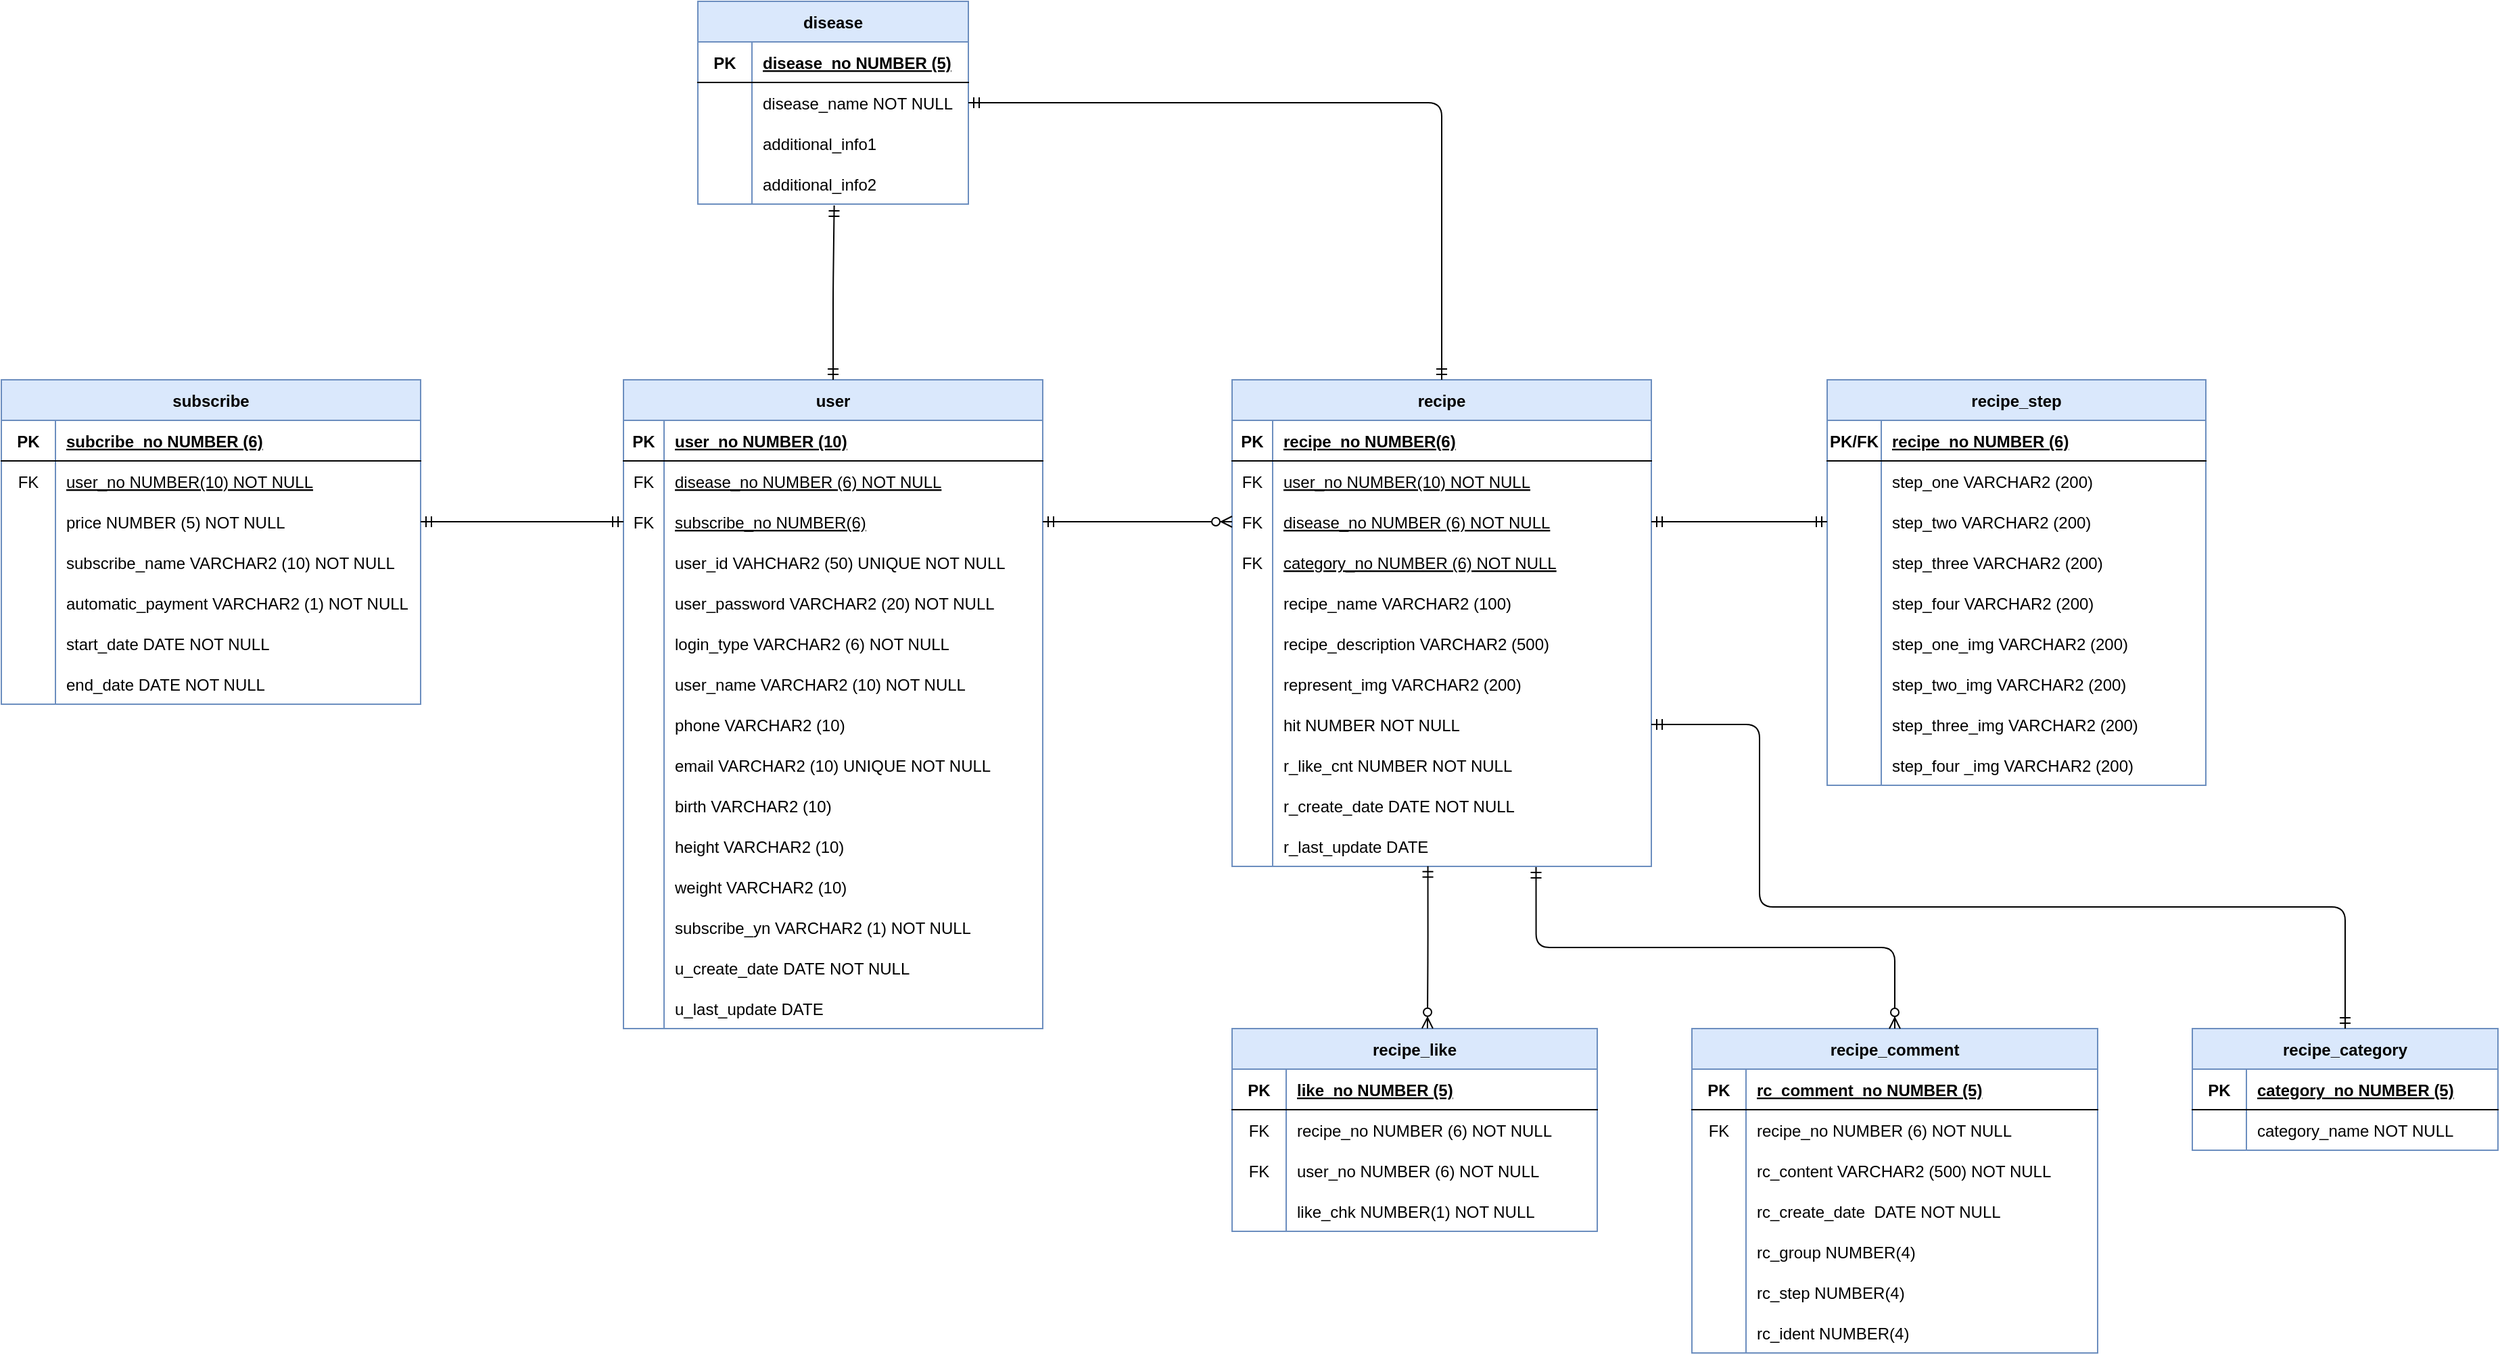 <mxfile version="13.9.9" type="device" pages="2"><diagram id="R2lEEEUBdFMjLlhIrx00" name="Page-1"><mxGraphModel dx="2926" dy="2586" grid="1" gridSize="10" guides="1" tooltips="1" connect="1" arrows="1" fold="1" page="1" pageScale="1" pageWidth="850" pageHeight="1100" math="0" shadow="0" extFonts="Permanent Marker^https://fonts.googleapis.com/css?family=Permanent+Marker"><root><mxCell id="0"/><mxCell id="1" parent="0"/><mxCell id="C-vyLk0tnHw3VtMMgP7b-23" value="user" style="shape=table;startSize=30;container=1;collapsible=1;childLayout=tableLayout;fixedRows=1;rowLines=0;fontStyle=1;align=center;resizeLast=1;fillColor=#dae8fc;strokeColor=#6c8ebf;" parent="1" vertex="1"><mxGeometry x="200" y="10" width="310" height="480" as="geometry"/></mxCell><mxCell id="C-vyLk0tnHw3VtMMgP7b-24" value="" style="shape=partialRectangle;collapsible=0;dropTarget=0;pointerEvents=0;fillColor=none;points=[[0,0.5],[1,0.5]];portConstraint=eastwest;top=0;left=0;right=0;bottom=1;" parent="C-vyLk0tnHw3VtMMgP7b-23" vertex="1"><mxGeometry y="30" width="310" height="30" as="geometry"/></mxCell><mxCell id="C-vyLk0tnHw3VtMMgP7b-25" value="PK" style="shape=partialRectangle;overflow=hidden;connectable=0;fillColor=none;top=0;left=0;bottom=0;right=0;fontStyle=1;" parent="C-vyLk0tnHw3VtMMgP7b-24" vertex="1"><mxGeometry width="30" height="30" as="geometry"/></mxCell><mxCell id="C-vyLk0tnHw3VtMMgP7b-26" value="user_no NUMBER (10)" style="shape=partialRectangle;overflow=hidden;connectable=0;fillColor=none;top=0;left=0;bottom=0;right=0;align=left;spacingLeft=6;fontStyle=5;" parent="C-vyLk0tnHw3VtMMgP7b-24" vertex="1"><mxGeometry x="30" width="280" height="30" as="geometry"/></mxCell><mxCell id="C-vyLk0tnHw3VtMMgP7b-27" value="" style="shape=partialRectangle;collapsible=0;dropTarget=0;pointerEvents=0;fillColor=none;points=[[0,0.5],[1,0.5]];portConstraint=eastwest;top=0;left=0;right=0;bottom=0;" parent="C-vyLk0tnHw3VtMMgP7b-23" vertex="1"><mxGeometry y="60" width="310" height="30" as="geometry"/></mxCell><mxCell id="C-vyLk0tnHw3VtMMgP7b-28" value="FK" style="shape=partialRectangle;overflow=hidden;connectable=0;fillColor=none;top=0;left=0;bottom=0;right=0;" parent="C-vyLk0tnHw3VtMMgP7b-27" vertex="1"><mxGeometry width="30" height="30" as="geometry"/></mxCell><mxCell id="C-vyLk0tnHw3VtMMgP7b-29" value="disease_no NUMBER (6) NOT NULL" style="shape=partialRectangle;overflow=hidden;connectable=0;fillColor=none;top=0;left=0;bottom=0;right=0;align=left;spacingLeft=6;fontStyle=4" parent="C-vyLk0tnHw3VtMMgP7b-27" vertex="1"><mxGeometry x="30" width="280" height="30" as="geometry"/></mxCell><mxCell id="--ZUIcRFxFOE8XeX1KZG-60" value="" style="shape=partialRectangle;collapsible=0;dropTarget=0;pointerEvents=0;fillColor=none;points=[[0,0.5],[1,0.5]];portConstraint=eastwest;top=0;left=0;right=0;bottom=0;" parent="C-vyLk0tnHw3VtMMgP7b-23" vertex="1"><mxGeometry y="90" width="310" height="30" as="geometry"/></mxCell><mxCell id="--ZUIcRFxFOE8XeX1KZG-61" value="FK" style="shape=partialRectangle;overflow=hidden;connectable=0;fillColor=none;top=0;left=0;bottom=0;right=0;" parent="--ZUIcRFxFOE8XeX1KZG-60" vertex="1"><mxGeometry width="30" height="30" as="geometry"/></mxCell><mxCell id="--ZUIcRFxFOE8XeX1KZG-62" value="subscribe_no NUMBER(6)" style="shape=partialRectangle;overflow=hidden;connectable=0;fillColor=none;top=0;left=0;bottom=0;right=0;align=left;spacingLeft=6;fontStyle=4" parent="--ZUIcRFxFOE8XeX1KZG-60" vertex="1"><mxGeometry x="30" width="280" height="30" as="geometry"/></mxCell><mxCell id="gFrtNMdzf9IEJSKKHesd-88" value="" style="shape=partialRectangle;collapsible=0;dropTarget=0;pointerEvents=0;fillColor=none;points=[[0,0.5],[1,0.5]];portConstraint=eastwest;top=0;left=0;right=0;bottom=0;" parent="C-vyLk0tnHw3VtMMgP7b-23" vertex="1"><mxGeometry y="120" width="310" height="30" as="geometry"/></mxCell><mxCell id="gFrtNMdzf9IEJSKKHesd-89" value="" style="shape=partialRectangle;overflow=hidden;connectable=0;fillColor=none;top=0;left=0;bottom=0;right=0;" parent="gFrtNMdzf9IEJSKKHesd-88" vertex="1"><mxGeometry width="30" height="30" as="geometry"/></mxCell><mxCell id="gFrtNMdzf9IEJSKKHesd-90" value="user_id VAHCHAR2 (50) UNIQUE NOT NULL" style="shape=partialRectangle;overflow=hidden;connectable=0;fillColor=none;top=0;left=0;bottom=0;right=0;align=left;spacingLeft=6;" parent="gFrtNMdzf9IEJSKKHesd-88" vertex="1"><mxGeometry x="30" width="280" height="30" as="geometry"/></mxCell><mxCell id="gFrtNMdzf9IEJSKKHesd-81" value="" style="shape=partialRectangle;collapsible=0;dropTarget=0;pointerEvents=0;fillColor=none;points=[[0,0.5],[1,0.5]];portConstraint=eastwest;top=0;left=0;right=0;bottom=0;" parent="C-vyLk0tnHw3VtMMgP7b-23" vertex="1"><mxGeometry y="150" width="310" height="30" as="geometry"/></mxCell><mxCell id="gFrtNMdzf9IEJSKKHesd-82" value="" style="shape=partialRectangle;overflow=hidden;connectable=0;fillColor=none;top=0;left=0;bottom=0;right=0;" parent="gFrtNMdzf9IEJSKKHesd-81" vertex="1"><mxGeometry width="30" height="30" as="geometry"/></mxCell><mxCell id="gFrtNMdzf9IEJSKKHesd-83" value="user_password VARCHAR2 (20) NOT NULL" style="shape=partialRectangle;overflow=hidden;connectable=0;fillColor=none;top=0;left=0;bottom=0;right=0;align=left;spacingLeft=6;" parent="gFrtNMdzf9IEJSKKHesd-81" vertex="1"><mxGeometry x="30" width="280" height="30" as="geometry"/></mxCell><mxCell id="gFrtNMdzf9IEJSKKHesd-84" value="" style="shape=partialRectangle;collapsible=0;dropTarget=0;pointerEvents=0;fillColor=none;points=[[0,0.5],[1,0.5]];portConstraint=eastwest;top=0;left=0;right=0;bottom=0;" parent="C-vyLk0tnHw3VtMMgP7b-23" vertex="1"><mxGeometry y="180" width="310" height="30" as="geometry"/></mxCell><mxCell id="gFrtNMdzf9IEJSKKHesd-85" value="" style="shape=partialRectangle;overflow=hidden;connectable=0;fillColor=none;top=0;left=0;bottom=0;right=0;" parent="gFrtNMdzf9IEJSKKHesd-84" vertex="1"><mxGeometry width="30" height="30" as="geometry"/></mxCell><mxCell id="gFrtNMdzf9IEJSKKHesd-86" value="login_type VARCHAR2 (6) NOT NULL" style="shape=partialRectangle;overflow=hidden;connectable=0;fillColor=none;top=0;left=0;bottom=0;right=0;align=left;spacingLeft=6;" parent="gFrtNMdzf9IEJSKKHesd-84" vertex="1"><mxGeometry x="30" width="280" height="30" as="geometry"/></mxCell><mxCell id="--ZUIcRFxFOE8XeX1KZG-30" value="" style="shape=partialRectangle;collapsible=0;dropTarget=0;pointerEvents=0;fillColor=none;points=[[0,0.5],[1,0.5]];portConstraint=eastwest;top=0;left=0;right=0;bottom=0;" parent="C-vyLk0tnHw3VtMMgP7b-23" vertex="1"><mxGeometry y="210" width="310" height="30" as="geometry"/></mxCell><mxCell id="--ZUIcRFxFOE8XeX1KZG-31" value="" style="shape=partialRectangle;overflow=hidden;connectable=0;fillColor=none;top=0;left=0;bottom=0;right=0;" parent="--ZUIcRFxFOE8XeX1KZG-30" vertex="1"><mxGeometry width="30" height="30" as="geometry"/></mxCell><mxCell id="--ZUIcRFxFOE8XeX1KZG-32" value="user_name VARCHAR2 (10) NOT NULL " style="shape=partialRectangle;overflow=hidden;connectable=0;fillColor=none;top=0;left=0;bottom=0;right=0;align=left;spacingLeft=6;" parent="--ZUIcRFxFOE8XeX1KZG-30" vertex="1"><mxGeometry x="30" width="280" height="30" as="geometry"/></mxCell><mxCell id="--ZUIcRFxFOE8XeX1KZG-36" value="" style="shape=partialRectangle;collapsible=0;dropTarget=0;pointerEvents=0;fillColor=none;points=[[0,0.5],[1,0.5]];portConstraint=eastwest;top=0;left=0;right=0;bottom=0;" parent="C-vyLk0tnHw3VtMMgP7b-23" vertex="1"><mxGeometry y="240" width="310" height="30" as="geometry"/></mxCell><mxCell id="--ZUIcRFxFOE8XeX1KZG-37" value="" style="shape=partialRectangle;overflow=hidden;connectable=0;fillColor=none;top=0;left=0;bottom=0;right=0;" parent="--ZUIcRFxFOE8XeX1KZG-36" vertex="1"><mxGeometry width="30" height="30" as="geometry"/></mxCell><mxCell id="--ZUIcRFxFOE8XeX1KZG-38" value="phone VARCHAR2 (10)" style="shape=partialRectangle;overflow=hidden;connectable=0;fillColor=none;top=0;left=0;bottom=0;right=0;align=left;spacingLeft=6;" parent="--ZUIcRFxFOE8XeX1KZG-36" vertex="1"><mxGeometry x="30" width="280" height="30" as="geometry"/></mxCell><mxCell id="--ZUIcRFxFOE8XeX1KZG-39" value="" style="shape=partialRectangle;collapsible=0;dropTarget=0;pointerEvents=0;fillColor=none;points=[[0,0.5],[1,0.5]];portConstraint=eastwest;top=0;left=0;right=0;bottom=0;" parent="C-vyLk0tnHw3VtMMgP7b-23" vertex="1"><mxGeometry y="270" width="310" height="30" as="geometry"/></mxCell><mxCell id="--ZUIcRFxFOE8XeX1KZG-40" value="" style="shape=partialRectangle;overflow=hidden;connectable=0;fillColor=none;top=0;left=0;bottom=0;right=0;" parent="--ZUIcRFxFOE8XeX1KZG-39" vertex="1"><mxGeometry width="30" height="30" as="geometry"/></mxCell><mxCell id="--ZUIcRFxFOE8XeX1KZG-41" value="email VARCHAR2 (10) UNIQUE NOT NULL" style="shape=partialRectangle;overflow=hidden;connectable=0;fillColor=none;top=0;left=0;bottom=0;right=0;align=left;spacingLeft=6;" parent="--ZUIcRFxFOE8XeX1KZG-39" vertex="1"><mxGeometry x="30" width="280" height="30" as="geometry"/></mxCell><mxCell id="--ZUIcRFxFOE8XeX1KZG-42" value="" style="shape=partialRectangle;collapsible=0;dropTarget=0;pointerEvents=0;fillColor=none;points=[[0,0.5],[1,0.5]];portConstraint=eastwest;top=0;left=0;right=0;bottom=0;" parent="C-vyLk0tnHw3VtMMgP7b-23" vertex="1"><mxGeometry y="300" width="310" height="30" as="geometry"/></mxCell><mxCell id="--ZUIcRFxFOE8XeX1KZG-43" value="" style="shape=partialRectangle;overflow=hidden;connectable=0;fillColor=none;top=0;left=0;bottom=0;right=0;" parent="--ZUIcRFxFOE8XeX1KZG-42" vertex="1"><mxGeometry width="30" height="30" as="geometry"/></mxCell><mxCell id="--ZUIcRFxFOE8XeX1KZG-44" value="birth VARCHAR2 (10)" style="shape=partialRectangle;overflow=hidden;connectable=0;fillColor=none;top=0;left=0;bottom=0;right=0;align=left;spacingLeft=6;" parent="--ZUIcRFxFOE8XeX1KZG-42" vertex="1"><mxGeometry x="30" width="280" height="30" as="geometry"/></mxCell><mxCell id="--ZUIcRFxFOE8XeX1KZG-48" value="" style="shape=partialRectangle;collapsible=0;dropTarget=0;pointerEvents=0;fillColor=none;points=[[0,0.5],[1,0.5]];portConstraint=eastwest;top=0;left=0;right=0;bottom=0;" parent="C-vyLk0tnHw3VtMMgP7b-23" vertex="1"><mxGeometry y="330" width="310" height="30" as="geometry"/></mxCell><mxCell id="--ZUIcRFxFOE8XeX1KZG-49" value="" style="shape=partialRectangle;overflow=hidden;connectable=0;fillColor=none;top=0;left=0;bottom=0;right=0;" parent="--ZUIcRFxFOE8XeX1KZG-48" vertex="1"><mxGeometry width="30" height="30" as="geometry"/></mxCell><mxCell id="--ZUIcRFxFOE8XeX1KZG-50" value="height VARCHAR2 (10)" style="shape=partialRectangle;overflow=hidden;connectable=0;fillColor=none;top=0;left=0;bottom=0;right=0;align=left;spacingLeft=6;" parent="--ZUIcRFxFOE8XeX1KZG-48" vertex="1"><mxGeometry x="30" width="280" height="30" as="geometry"/></mxCell><mxCell id="--ZUIcRFxFOE8XeX1KZG-51" value="" style="shape=partialRectangle;collapsible=0;dropTarget=0;pointerEvents=0;fillColor=none;points=[[0,0.5],[1,0.5]];portConstraint=eastwest;top=0;left=0;right=0;bottom=0;" parent="C-vyLk0tnHw3VtMMgP7b-23" vertex="1"><mxGeometry y="360" width="310" height="30" as="geometry"/></mxCell><mxCell id="--ZUIcRFxFOE8XeX1KZG-52" value="" style="shape=partialRectangle;overflow=hidden;connectable=0;fillColor=none;top=0;left=0;bottom=0;right=0;" parent="--ZUIcRFxFOE8XeX1KZG-51" vertex="1"><mxGeometry width="30" height="30" as="geometry"/></mxCell><mxCell id="--ZUIcRFxFOE8XeX1KZG-53" value="weight VARCHAR2 (10)" style="shape=partialRectangle;overflow=hidden;connectable=0;fillColor=none;top=0;left=0;bottom=0;right=0;align=left;spacingLeft=6;" parent="--ZUIcRFxFOE8XeX1KZG-51" vertex="1"><mxGeometry x="30" width="280" height="30" as="geometry"/></mxCell><mxCell id="--ZUIcRFxFOE8XeX1KZG-57" value="" style="shape=partialRectangle;collapsible=0;dropTarget=0;pointerEvents=0;fillColor=none;points=[[0,0.5],[1,0.5]];portConstraint=eastwest;top=0;left=0;right=0;bottom=0;" parent="C-vyLk0tnHw3VtMMgP7b-23" vertex="1"><mxGeometry y="390" width="310" height="30" as="geometry"/></mxCell><mxCell id="--ZUIcRFxFOE8XeX1KZG-58" value="" style="shape=partialRectangle;overflow=hidden;connectable=0;fillColor=none;top=0;left=0;bottom=0;right=0;" parent="--ZUIcRFxFOE8XeX1KZG-57" vertex="1"><mxGeometry width="30" height="30" as="geometry"/></mxCell><mxCell id="--ZUIcRFxFOE8XeX1KZG-59" value="subscribe_yn VARCHAR2 (1) NOT NULL" style="shape=partialRectangle;overflow=hidden;connectable=0;fillColor=none;top=0;left=0;bottom=0;right=0;align=left;spacingLeft=6;" parent="--ZUIcRFxFOE8XeX1KZG-57" vertex="1"><mxGeometry x="30" width="280" height="30" as="geometry"/></mxCell><mxCell id="gFrtNMdzf9IEJSKKHesd-97" value="" style="shape=partialRectangle;collapsible=0;dropTarget=0;pointerEvents=0;fillColor=none;points=[[0,0.5],[1,0.5]];portConstraint=eastwest;top=0;left=0;right=0;bottom=0;" parent="C-vyLk0tnHw3VtMMgP7b-23" vertex="1"><mxGeometry y="420" width="310" height="30" as="geometry"/></mxCell><mxCell id="gFrtNMdzf9IEJSKKHesd-98" value="" style="shape=partialRectangle;overflow=hidden;connectable=0;fillColor=none;top=0;left=0;bottom=0;right=0;" parent="gFrtNMdzf9IEJSKKHesd-97" vertex="1"><mxGeometry width="30" height="30" as="geometry"/></mxCell><mxCell id="gFrtNMdzf9IEJSKKHesd-99" value="u_create_date DATE NOT NULL" style="shape=partialRectangle;overflow=hidden;connectable=0;fillColor=none;top=0;left=0;bottom=0;right=0;align=left;spacingLeft=6;" parent="gFrtNMdzf9IEJSKKHesd-97" vertex="1"><mxGeometry x="30" width="280" height="30" as="geometry"/></mxCell><mxCell id="gFrtNMdzf9IEJSKKHesd-100" value="" style="shape=partialRectangle;collapsible=0;dropTarget=0;pointerEvents=0;fillColor=none;points=[[0,0.5],[1,0.5]];portConstraint=eastwest;top=0;left=0;right=0;bottom=0;" parent="C-vyLk0tnHw3VtMMgP7b-23" vertex="1"><mxGeometry y="450" width="310" height="30" as="geometry"/></mxCell><mxCell id="gFrtNMdzf9IEJSKKHesd-101" value="" style="shape=partialRectangle;overflow=hidden;connectable=0;fillColor=none;top=0;left=0;bottom=0;right=0;" parent="gFrtNMdzf9IEJSKKHesd-100" vertex="1"><mxGeometry width="30" height="30" as="geometry"/></mxCell><mxCell id="gFrtNMdzf9IEJSKKHesd-102" value="u_last_update DATE " style="shape=partialRectangle;overflow=hidden;connectable=0;fillColor=none;top=0;left=0;bottom=0;right=0;align=left;spacingLeft=6;" parent="gFrtNMdzf9IEJSKKHesd-100" vertex="1"><mxGeometry x="30" width="280" height="30" as="geometry"/></mxCell><mxCell id="--ZUIcRFxFOE8XeX1KZG-100" value="recipe" style="shape=table;startSize=30;container=1;collapsible=1;childLayout=tableLayout;fixedRows=1;rowLines=0;fontStyle=1;align=center;resizeLast=1;fillColor=#dae8fc;strokeColor=#6c8ebf;" parent="1" vertex="1"><mxGeometry x="650" y="10" width="310" height="360" as="geometry"/></mxCell><mxCell id="--ZUIcRFxFOE8XeX1KZG-101" value="" style="shape=partialRectangle;collapsible=0;dropTarget=0;pointerEvents=0;fillColor=none;points=[[0,0.5],[1,0.5]];portConstraint=eastwest;top=0;left=0;right=0;bottom=1;" parent="--ZUIcRFxFOE8XeX1KZG-100" vertex="1"><mxGeometry y="30" width="310" height="30" as="geometry"/></mxCell><mxCell id="--ZUIcRFxFOE8XeX1KZG-102" value="PK" style="shape=partialRectangle;overflow=hidden;connectable=0;fillColor=none;top=0;left=0;bottom=0;right=0;fontStyle=1;" parent="--ZUIcRFxFOE8XeX1KZG-101" vertex="1"><mxGeometry width="30" height="30" as="geometry"/></mxCell><mxCell id="--ZUIcRFxFOE8XeX1KZG-103" value="recipe_no NUMBER(6)" style="shape=partialRectangle;overflow=hidden;connectable=0;fillColor=none;top=0;left=0;bottom=0;right=0;align=left;spacingLeft=6;fontStyle=5;" parent="--ZUIcRFxFOE8XeX1KZG-101" vertex="1"><mxGeometry x="30" width="280" height="30" as="geometry"/></mxCell><mxCell id="--ZUIcRFxFOE8XeX1KZG-104" value="" style="shape=partialRectangle;collapsible=0;dropTarget=0;pointerEvents=0;fillColor=none;points=[[0,0.5],[1,0.5]];portConstraint=eastwest;top=0;left=0;right=0;bottom=0;" parent="--ZUIcRFxFOE8XeX1KZG-100" vertex="1"><mxGeometry y="60" width="310" height="30" as="geometry"/></mxCell><mxCell id="--ZUIcRFxFOE8XeX1KZG-105" value="FK" style="shape=partialRectangle;overflow=hidden;connectable=0;fillColor=none;top=0;left=0;bottom=0;right=0;" parent="--ZUIcRFxFOE8XeX1KZG-104" vertex="1"><mxGeometry width="30" height="30" as="geometry"/></mxCell><mxCell id="--ZUIcRFxFOE8XeX1KZG-106" value="user_no NUMBER(10) NOT NULL" style="shape=partialRectangle;overflow=hidden;connectable=0;fillColor=none;top=0;left=0;bottom=0;right=0;align=left;spacingLeft=6;fontStyle=4" parent="--ZUIcRFxFOE8XeX1KZG-104" vertex="1"><mxGeometry x="30" width="280" height="30" as="geometry"/></mxCell><mxCell id="gFrtNMdzf9IEJSKKHesd-50" value="" style="shape=partialRectangle;collapsible=0;dropTarget=0;pointerEvents=0;fillColor=none;points=[[0,0.5],[1,0.5]];portConstraint=eastwest;top=0;left=0;right=0;bottom=0;" parent="--ZUIcRFxFOE8XeX1KZG-100" vertex="1"><mxGeometry y="90" width="310" height="30" as="geometry"/></mxCell><mxCell id="gFrtNMdzf9IEJSKKHesd-51" value="FK" style="shape=partialRectangle;overflow=hidden;connectable=0;fillColor=none;top=0;left=0;bottom=0;right=0;" parent="gFrtNMdzf9IEJSKKHesd-50" vertex="1"><mxGeometry width="30" height="30" as="geometry"/></mxCell><mxCell id="gFrtNMdzf9IEJSKKHesd-52" value="disease_no NUMBER (6) NOT NULL" style="shape=partialRectangle;overflow=hidden;connectable=0;fillColor=none;top=0;left=0;bottom=0;right=0;align=left;spacingLeft=6;fontStyle=4" parent="gFrtNMdzf9IEJSKKHesd-50" vertex="1"><mxGeometry x="30" width="280" height="30" as="geometry"/></mxCell><mxCell id="gFrtNMdzf9IEJSKKHesd-4" value="" style="shape=partialRectangle;collapsible=0;dropTarget=0;pointerEvents=0;fillColor=none;points=[[0,0.5],[1,0.5]];portConstraint=eastwest;top=0;left=0;right=0;bottom=0;" parent="--ZUIcRFxFOE8XeX1KZG-100" vertex="1"><mxGeometry y="120" width="310" height="30" as="geometry"/></mxCell><mxCell id="gFrtNMdzf9IEJSKKHesd-5" value="FK" style="shape=partialRectangle;overflow=hidden;connectable=0;fillColor=none;top=0;left=0;bottom=0;right=0;" parent="gFrtNMdzf9IEJSKKHesd-4" vertex="1"><mxGeometry width="30" height="30" as="geometry"/></mxCell><mxCell id="gFrtNMdzf9IEJSKKHesd-6" value="category_no NUMBER (6) NOT NULL" style="shape=partialRectangle;overflow=hidden;connectable=0;fillColor=none;top=0;left=0;bottom=0;right=0;align=left;spacingLeft=6;fontStyle=4" parent="gFrtNMdzf9IEJSKKHesd-4" vertex="1"><mxGeometry x="30" width="280" height="30" as="geometry"/></mxCell><mxCell id="--ZUIcRFxFOE8XeX1KZG-107" value="" style="shape=partialRectangle;collapsible=0;dropTarget=0;pointerEvents=0;fillColor=none;points=[[0,0.5],[1,0.5]];portConstraint=eastwest;top=0;left=0;right=0;bottom=0;" parent="--ZUIcRFxFOE8XeX1KZG-100" vertex="1"><mxGeometry y="150" width="310" height="30" as="geometry"/></mxCell><mxCell id="--ZUIcRFxFOE8XeX1KZG-108" value="" style="shape=partialRectangle;overflow=hidden;connectable=0;fillColor=none;top=0;left=0;bottom=0;right=0;" parent="--ZUIcRFxFOE8XeX1KZG-107" vertex="1"><mxGeometry width="30" height="30" as="geometry"/></mxCell><mxCell id="--ZUIcRFxFOE8XeX1KZG-109" value="recipe_name VARCHAR2 (100)" style="shape=partialRectangle;overflow=hidden;connectable=0;fillColor=none;top=0;left=0;bottom=0;right=0;align=left;spacingLeft=6;" parent="--ZUIcRFxFOE8XeX1KZG-107" vertex="1"><mxGeometry x="30" width="280" height="30" as="geometry"/></mxCell><mxCell id="--ZUIcRFxFOE8XeX1KZG-110" value="" style="shape=partialRectangle;collapsible=0;dropTarget=0;pointerEvents=0;fillColor=none;points=[[0,0.5],[1,0.5]];portConstraint=eastwest;top=0;left=0;right=0;bottom=0;" parent="--ZUIcRFxFOE8XeX1KZG-100" vertex="1"><mxGeometry y="180" width="310" height="30" as="geometry"/></mxCell><mxCell id="--ZUIcRFxFOE8XeX1KZG-111" value="" style="shape=partialRectangle;overflow=hidden;connectable=0;fillColor=none;top=0;left=0;bottom=0;right=0;" parent="--ZUIcRFxFOE8XeX1KZG-110" vertex="1"><mxGeometry width="30" height="30" as="geometry"/></mxCell><mxCell id="--ZUIcRFxFOE8XeX1KZG-112" value="recipe_description VARCHAR2 (500)" style="shape=partialRectangle;overflow=hidden;connectable=0;fillColor=none;top=0;left=0;bottom=0;right=0;align=left;spacingLeft=6;" parent="--ZUIcRFxFOE8XeX1KZG-110" vertex="1"><mxGeometry x="30" width="280" height="30" as="geometry"/></mxCell><mxCell id="gFrtNMdzf9IEJSKKHesd-167" value="" style="shape=partialRectangle;collapsible=0;dropTarget=0;pointerEvents=0;fillColor=none;points=[[0,0.5],[1,0.5]];portConstraint=eastwest;top=0;left=0;right=0;bottom=0;" parent="--ZUIcRFxFOE8XeX1KZG-100" vertex="1"><mxGeometry y="210" width="310" height="30" as="geometry"/></mxCell><mxCell id="gFrtNMdzf9IEJSKKHesd-168" value="" style="shape=partialRectangle;overflow=hidden;connectable=0;fillColor=none;top=0;left=0;bottom=0;right=0;" parent="gFrtNMdzf9IEJSKKHesd-167" vertex="1"><mxGeometry width="30" height="30" as="geometry"/></mxCell><mxCell id="gFrtNMdzf9IEJSKKHesd-169" value="represent_img VARCHAR2 (200)" style="shape=partialRectangle;overflow=hidden;connectable=0;fillColor=none;top=0;left=0;bottom=0;right=0;align=left;spacingLeft=6;" parent="gFrtNMdzf9IEJSKKHesd-167" vertex="1"><mxGeometry x="30" width="280" height="30" as="geometry"/></mxCell><mxCell id="--ZUIcRFxFOE8XeX1KZG-134" value="" style="shape=partialRectangle;collapsible=0;dropTarget=0;pointerEvents=0;fillColor=none;points=[[0,0.5],[1,0.5]];portConstraint=eastwest;top=0;left=0;right=0;bottom=0;" parent="--ZUIcRFxFOE8XeX1KZG-100" vertex="1"><mxGeometry y="240" width="310" height="30" as="geometry"/></mxCell><mxCell id="--ZUIcRFxFOE8XeX1KZG-135" value="" style="shape=partialRectangle;overflow=hidden;connectable=0;fillColor=none;top=0;left=0;bottom=0;right=0;" parent="--ZUIcRFxFOE8XeX1KZG-134" vertex="1"><mxGeometry width="30" height="30" as="geometry"/></mxCell><mxCell id="--ZUIcRFxFOE8XeX1KZG-136" value="hit NUMBER NOT NULL " style="shape=partialRectangle;overflow=hidden;connectable=0;fillColor=none;top=0;left=0;bottom=0;right=0;align=left;spacingLeft=6;" parent="--ZUIcRFxFOE8XeX1KZG-134" vertex="1"><mxGeometry x="30" width="280" height="30" as="geometry"/></mxCell><mxCell id="gFrtNMdzf9IEJSKKHesd-134" value="" style="shape=partialRectangle;collapsible=0;dropTarget=0;pointerEvents=0;fillColor=none;points=[[0,0.5],[1,0.5]];portConstraint=eastwest;top=0;left=0;right=0;bottom=0;" parent="--ZUIcRFxFOE8XeX1KZG-100" vertex="1"><mxGeometry y="270" width="310" height="30" as="geometry"/></mxCell><mxCell id="gFrtNMdzf9IEJSKKHesd-135" value="" style="shape=partialRectangle;overflow=hidden;connectable=0;fillColor=none;top=0;left=0;bottom=0;right=0;" parent="gFrtNMdzf9IEJSKKHesd-134" vertex="1"><mxGeometry width="30" height="30" as="geometry"/></mxCell><mxCell id="gFrtNMdzf9IEJSKKHesd-136" value="r_like_cnt NUMBER NOT NULL " style="shape=partialRectangle;overflow=hidden;connectable=0;fillColor=none;top=0;left=0;bottom=0;right=0;align=left;spacingLeft=6;" parent="gFrtNMdzf9IEJSKKHesd-134" vertex="1"><mxGeometry x="30" width="280" height="30" as="geometry"/></mxCell><mxCell id="gFrtNMdzf9IEJSKKHesd-164" value="" style="shape=partialRectangle;collapsible=0;dropTarget=0;pointerEvents=0;fillColor=none;points=[[0,0.5],[1,0.5]];portConstraint=eastwest;top=0;left=0;right=0;bottom=0;" parent="--ZUIcRFxFOE8XeX1KZG-100" vertex="1"><mxGeometry y="300" width="310" height="30" as="geometry"/></mxCell><mxCell id="gFrtNMdzf9IEJSKKHesd-165" value="" style="shape=partialRectangle;overflow=hidden;connectable=0;fillColor=none;top=0;left=0;bottom=0;right=0;" parent="gFrtNMdzf9IEJSKKHesd-164" vertex="1"><mxGeometry width="30" height="30" as="geometry"/></mxCell><mxCell id="gFrtNMdzf9IEJSKKHesd-166" value="r_create_date DATE NOT NULL" style="shape=partialRectangle;overflow=hidden;connectable=0;fillColor=none;top=0;left=0;bottom=0;right=0;align=left;spacingLeft=6;" parent="gFrtNMdzf9IEJSKKHesd-164" vertex="1"><mxGeometry x="30" width="280" height="30" as="geometry"/></mxCell><mxCell id="gFrtNMdzf9IEJSKKHesd-173" value="" style="shape=partialRectangle;collapsible=0;dropTarget=0;pointerEvents=0;fillColor=none;points=[[0,0.5],[1,0.5]];portConstraint=eastwest;top=0;left=0;right=0;bottom=0;" parent="--ZUIcRFxFOE8XeX1KZG-100" vertex="1"><mxGeometry y="330" width="310" height="30" as="geometry"/></mxCell><mxCell id="gFrtNMdzf9IEJSKKHesd-174" value="" style="shape=partialRectangle;overflow=hidden;connectable=0;fillColor=none;top=0;left=0;bottom=0;right=0;" parent="gFrtNMdzf9IEJSKKHesd-173" vertex="1"><mxGeometry width="30" height="30" as="geometry"/></mxCell><mxCell id="gFrtNMdzf9IEJSKKHesd-175" value="r_last_update DATE" style="shape=partialRectangle;overflow=hidden;connectable=0;fillColor=none;top=0;left=0;bottom=0;right=0;align=left;spacingLeft=6;" parent="gFrtNMdzf9IEJSKKHesd-173" vertex="1"><mxGeometry x="30" width="280" height="30" as="geometry"/></mxCell><mxCell id="gFrtNMdzf9IEJSKKHesd-7" value="recipe_step" style="shape=table;startSize=30;container=1;collapsible=1;childLayout=tableLayout;fixedRows=1;rowLines=0;fontStyle=1;align=center;resizeLast=1;fillColor=#dae8fc;strokeColor=#6c8ebf;" parent="1" vertex="1"><mxGeometry x="1090" y="10" width="280" height="300" as="geometry"/></mxCell><mxCell id="gFrtNMdzf9IEJSKKHesd-8" value="" style="shape=partialRectangle;collapsible=0;dropTarget=0;pointerEvents=0;fillColor=none;points=[[0,0.5],[1,0.5]];portConstraint=eastwest;top=0;left=0;right=0;bottom=1;" parent="gFrtNMdzf9IEJSKKHesd-7" vertex="1"><mxGeometry y="30" width="280" height="30" as="geometry"/></mxCell><mxCell id="gFrtNMdzf9IEJSKKHesd-9" value="PK/FK" style="shape=partialRectangle;overflow=hidden;connectable=0;fillColor=none;top=0;left=0;bottom=0;right=0;fontStyle=1;" parent="gFrtNMdzf9IEJSKKHesd-8" vertex="1"><mxGeometry width="40" height="30" as="geometry"/></mxCell><mxCell id="gFrtNMdzf9IEJSKKHesd-10" value="recipe_no NUMBER (6)" style="shape=partialRectangle;overflow=hidden;connectable=0;fillColor=none;top=0;left=0;bottom=0;right=0;align=left;spacingLeft=6;fontStyle=5;" parent="gFrtNMdzf9IEJSKKHesd-8" vertex="1"><mxGeometry x="40" width="240" height="30" as="geometry"/></mxCell><mxCell id="gFrtNMdzf9IEJSKKHesd-11" value="" style="shape=partialRectangle;collapsible=0;dropTarget=0;pointerEvents=0;fillColor=none;points=[[0,0.5],[1,0.5]];portConstraint=eastwest;top=0;left=0;right=0;bottom=0;" parent="gFrtNMdzf9IEJSKKHesd-7" vertex="1"><mxGeometry y="60" width="280" height="30" as="geometry"/></mxCell><mxCell id="gFrtNMdzf9IEJSKKHesd-12" value="" style="shape=partialRectangle;overflow=hidden;connectable=0;fillColor=none;top=0;left=0;bottom=0;right=0;" parent="gFrtNMdzf9IEJSKKHesd-11" vertex="1"><mxGeometry width="40" height="30" as="geometry"/></mxCell><mxCell id="gFrtNMdzf9IEJSKKHesd-13" value="step_one VARCHAR2 (200)" style="shape=partialRectangle;overflow=hidden;connectable=0;fillColor=none;top=0;left=0;bottom=0;right=0;align=left;spacingLeft=6;" parent="gFrtNMdzf9IEJSKKHesd-11" vertex="1"><mxGeometry x="40" width="240" height="30" as="geometry"/></mxCell><mxCell id="gFrtNMdzf9IEJSKKHesd-14" value="" style="shape=partialRectangle;collapsible=0;dropTarget=0;pointerEvents=0;fillColor=none;points=[[0,0.5],[1,0.5]];portConstraint=eastwest;top=0;left=0;right=0;bottom=0;" parent="gFrtNMdzf9IEJSKKHesd-7" vertex="1"><mxGeometry y="90" width="280" height="30" as="geometry"/></mxCell><mxCell id="gFrtNMdzf9IEJSKKHesd-15" value="" style="shape=partialRectangle;overflow=hidden;connectable=0;fillColor=none;top=0;left=0;bottom=0;right=0;" parent="gFrtNMdzf9IEJSKKHesd-14" vertex="1"><mxGeometry width="40" height="30" as="geometry"/></mxCell><mxCell id="gFrtNMdzf9IEJSKKHesd-16" value="step_two VARCHAR2 (200)" style="shape=partialRectangle;overflow=hidden;connectable=0;fillColor=none;top=0;left=0;bottom=0;right=0;align=left;spacingLeft=6;" parent="gFrtNMdzf9IEJSKKHesd-14" vertex="1"><mxGeometry x="40" width="240" height="30" as="geometry"/></mxCell><mxCell id="gFrtNMdzf9IEJSKKHesd-38" value="" style="shape=partialRectangle;collapsible=0;dropTarget=0;pointerEvents=0;fillColor=none;points=[[0,0.5],[1,0.5]];portConstraint=eastwest;top=0;left=0;right=0;bottom=0;" parent="gFrtNMdzf9IEJSKKHesd-7" vertex="1"><mxGeometry y="120" width="280" height="30" as="geometry"/></mxCell><mxCell id="gFrtNMdzf9IEJSKKHesd-39" value="" style="shape=partialRectangle;overflow=hidden;connectable=0;fillColor=none;top=0;left=0;bottom=0;right=0;" parent="gFrtNMdzf9IEJSKKHesd-38" vertex="1"><mxGeometry width="40" height="30" as="geometry"/></mxCell><mxCell id="gFrtNMdzf9IEJSKKHesd-40" value="step_three VARCHAR2 (200)" style="shape=partialRectangle;overflow=hidden;connectable=0;fillColor=none;top=0;left=0;bottom=0;right=0;align=left;spacingLeft=6;" parent="gFrtNMdzf9IEJSKKHesd-38" vertex="1"><mxGeometry x="40" width="240" height="30" as="geometry"/></mxCell><mxCell id="gFrtNMdzf9IEJSKKHesd-35" value="" style="shape=partialRectangle;collapsible=0;dropTarget=0;pointerEvents=0;fillColor=none;points=[[0,0.5],[1,0.5]];portConstraint=eastwest;top=0;left=0;right=0;bottom=0;" parent="gFrtNMdzf9IEJSKKHesd-7" vertex="1"><mxGeometry y="150" width="280" height="30" as="geometry"/></mxCell><mxCell id="gFrtNMdzf9IEJSKKHesd-36" value="" style="shape=partialRectangle;overflow=hidden;connectable=0;fillColor=none;top=0;left=0;bottom=0;right=0;" parent="gFrtNMdzf9IEJSKKHesd-35" vertex="1"><mxGeometry width="40" height="30" as="geometry"/></mxCell><mxCell id="gFrtNMdzf9IEJSKKHesd-37" value="step_four VARCHAR2 (200)" style="shape=partialRectangle;overflow=hidden;connectable=0;fillColor=none;top=0;left=0;bottom=0;right=0;align=left;spacingLeft=6;" parent="gFrtNMdzf9IEJSKKHesd-35" vertex="1"><mxGeometry x="40" width="240" height="30" as="geometry"/></mxCell><mxCell id="gFrtNMdzf9IEJSKKHesd-32" value="" style="shape=partialRectangle;collapsible=0;dropTarget=0;pointerEvents=0;fillColor=none;points=[[0,0.5],[1,0.5]];portConstraint=eastwest;top=0;left=0;right=0;bottom=0;" parent="gFrtNMdzf9IEJSKKHesd-7" vertex="1"><mxGeometry y="180" width="280" height="30" as="geometry"/></mxCell><mxCell id="gFrtNMdzf9IEJSKKHesd-33" value="" style="shape=partialRectangle;overflow=hidden;connectable=0;fillColor=none;top=0;left=0;bottom=0;right=0;" parent="gFrtNMdzf9IEJSKKHesd-32" vertex="1"><mxGeometry width="40" height="30" as="geometry"/></mxCell><mxCell id="gFrtNMdzf9IEJSKKHesd-34" value="step_one_img VARCHAR2 (200)" style="shape=partialRectangle;overflow=hidden;connectable=0;fillColor=none;top=0;left=0;bottom=0;right=0;align=left;spacingLeft=6;" parent="gFrtNMdzf9IEJSKKHesd-32" vertex="1"><mxGeometry x="40" width="240" height="30" as="geometry"/></mxCell><mxCell id="gFrtNMdzf9IEJSKKHesd-26" value="" style="shape=partialRectangle;collapsible=0;dropTarget=0;pointerEvents=0;fillColor=none;points=[[0,0.5],[1,0.5]];portConstraint=eastwest;top=0;left=0;right=0;bottom=0;" parent="gFrtNMdzf9IEJSKKHesd-7" vertex="1"><mxGeometry y="210" width="280" height="30" as="geometry"/></mxCell><mxCell id="gFrtNMdzf9IEJSKKHesd-27" value="" style="shape=partialRectangle;overflow=hidden;connectable=0;fillColor=none;top=0;left=0;bottom=0;right=0;" parent="gFrtNMdzf9IEJSKKHesd-26" vertex="1"><mxGeometry width="40" height="30" as="geometry"/></mxCell><mxCell id="gFrtNMdzf9IEJSKKHesd-28" value="step_two_img VARCHAR2 (200)" style="shape=partialRectangle;overflow=hidden;connectable=0;fillColor=none;top=0;left=0;bottom=0;right=0;align=left;spacingLeft=6;" parent="gFrtNMdzf9IEJSKKHesd-26" vertex="1"><mxGeometry x="40" width="240" height="30" as="geometry"/></mxCell><mxCell id="gFrtNMdzf9IEJSKKHesd-44" value="" style="shape=partialRectangle;collapsible=0;dropTarget=0;pointerEvents=0;fillColor=none;points=[[0,0.5],[1,0.5]];portConstraint=eastwest;top=0;left=0;right=0;bottom=0;" parent="gFrtNMdzf9IEJSKKHesd-7" vertex="1"><mxGeometry y="240" width="280" height="30" as="geometry"/></mxCell><mxCell id="gFrtNMdzf9IEJSKKHesd-45" value="" style="shape=partialRectangle;overflow=hidden;connectable=0;fillColor=none;top=0;left=0;bottom=0;right=0;" parent="gFrtNMdzf9IEJSKKHesd-44" vertex="1"><mxGeometry width="40" height="30" as="geometry"/></mxCell><mxCell id="gFrtNMdzf9IEJSKKHesd-46" value="step_three_img VARCHAR2 (200)" style="shape=partialRectangle;overflow=hidden;connectable=0;fillColor=none;top=0;left=0;bottom=0;right=0;align=left;spacingLeft=6;" parent="gFrtNMdzf9IEJSKKHesd-44" vertex="1"><mxGeometry x="40" width="240" height="30" as="geometry"/></mxCell><mxCell id="gFrtNMdzf9IEJSKKHesd-47" value="" style="shape=partialRectangle;collapsible=0;dropTarget=0;pointerEvents=0;fillColor=none;points=[[0,0.5],[1,0.5]];portConstraint=eastwest;top=0;left=0;right=0;bottom=0;" parent="gFrtNMdzf9IEJSKKHesd-7" vertex="1"><mxGeometry y="270" width="280" height="30" as="geometry"/></mxCell><mxCell id="gFrtNMdzf9IEJSKKHesd-48" value="" style="shape=partialRectangle;overflow=hidden;connectable=0;fillColor=none;top=0;left=0;bottom=0;right=0;" parent="gFrtNMdzf9IEJSKKHesd-47" vertex="1"><mxGeometry width="40" height="30" as="geometry"/></mxCell><mxCell id="gFrtNMdzf9IEJSKKHesd-49" value="step_four _img VARCHAR2 (200)" style="shape=partialRectangle;overflow=hidden;connectable=0;fillColor=none;top=0;left=0;bottom=0;right=0;align=left;spacingLeft=6;" parent="gFrtNMdzf9IEJSKKHesd-47" vertex="1"><mxGeometry x="40" width="240" height="30" as="geometry"/></mxCell><mxCell id="gFrtNMdzf9IEJSKKHesd-53" value="disease" style="shape=table;startSize=30;container=1;collapsible=1;childLayout=tableLayout;fixedRows=1;rowLines=0;fontStyle=1;align=center;resizeLast=1;fillColor=#dae8fc;strokeColor=#6c8ebf;" parent="1" vertex="1"><mxGeometry x="255" y="-270" width="200" height="150" as="geometry"/></mxCell><mxCell id="gFrtNMdzf9IEJSKKHesd-54" value="" style="shape=partialRectangle;collapsible=0;dropTarget=0;pointerEvents=0;fillColor=none;points=[[0,0.5],[1,0.5]];portConstraint=eastwest;top=0;left=0;right=0;bottom=1;" parent="gFrtNMdzf9IEJSKKHesd-53" vertex="1"><mxGeometry y="30" width="200" height="30" as="geometry"/></mxCell><mxCell id="gFrtNMdzf9IEJSKKHesd-55" value="PK" style="shape=partialRectangle;overflow=hidden;connectable=0;fillColor=none;top=0;left=0;bottom=0;right=0;fontStyle=1;" parent="gFrtNMdzf9IEJSKKHesd-54" vertex="1"><mxGeometry width="40" height="30" as="geometry"/></mxCell><mxCell id="gFrtNMdzf9IEJSKKHesd-56" value="disease_no NUMBER (5)" style="shape=partialRectangle;overflow=hidden;connectable=0;fillColor=none;top=0;left=0;bottom=0;right=0;align=left;spacingLeft=6;fontStyle=5;" parent="gFrtNMdzf9IEJSKKHesd-54" vertex="1"><mxGeometry x="40" width="160" height="30" as="geometry"/></mxCell><mxCell id="gFrtNMdzf9IEJSKKHesd-57" value="" style="shape=partialRectangle;collapsible=0;dropTarget=0;pointerEvents=0;fillColor=none;points=[[0,0.5],[1,0.5]];portConstraint=eastwest;top=0;left=0;right=0;bottom=0;" parent="gFrtNMdzf9IEJSKKHesd-53" vertex="1"><mxGeometry y="60" width="200" height="30" as="geometry"/></mxCell><mxCell id="gFrtNMdzf9IEJSKKHesd-58" value="" style="shape=partialRectangle;overflow=hidden;connectable=0;fillColor=none;top=0;left=0;bottom=0;right=0;" parent="gFrtNMdzf9IEJSKKHesd-57" vertex="1"><mxGeometry width="40" height="30" as="geometry"/></mxCell><mxCell id="gFrtNMdzf9IEJSKKHesd-59" value="disease_name NOT NULL" style="shape=partialRectangle;overflow=hidden;connectable=0;fillColor=none;top=0;left=0;bottom=0;right=0;align=left;spacingLeft=6;" parent="gFrtNMdzf9IEJSKKHesd-57" vertex="1"><mxGeometry x="40" width="160" height="30" as="geometry"/></mxCell><mxCell id="gFrtNMdzf9IEJSKKHesd-60" value="" style="shape=partialRectangle;collapsible=0;dropTarget=0;pointerEvents=0;fillColor=none;points=[[0,0.5],[1,0.5]];portConstraint=eastwest;top=0;left=0;right=0;bottom=0;" parent="gFrtNMdzf9IEJSKKHesd-53" vertex="1"><mxGeometry y="90" width="200" height="30" as="geometry"/></mxCell><mxCell id="gFrtNMdzf9IEJSKKHesd-61" value="" style="shape=partialRectangle;overflow=hidden;connectable=0;fillColor=none;top=0;left=0;bottom=0;right=0;" parent="gFrtNMdzf9IEJSKKHesd-60" vertex="1"><mxGeometry width="40" height="30" as="geometry"/></mxCell><mxCell id="gFrtNMdzf9IEJSKKHesd-62" value="additional_info1" style="shape=partialRectangle;overflow=hidden;connectable=0;fillColor=none;top=0;left=0;bottom=0;right=0;align=left;spacingLeft=6;" parent="gFrtNMdzf9IEJSKKHesd-60" vertex="1"><mxGeometry x="40" width="160" height="30" as="geometry"/></mxCell><mxCell id="gFrtNMdzf9IEJSKKHesd-94" value="" style="shape=partialRectangle;collapsible=0;dropTarget=0;pointerEvents=0;fillColor=none;points=[[0,0.5],[1,0.5]];portConstraint=eastwest;top=0;left=0;right=0;bottom=0;" parent="gFrtNMdzf9IEJSKKHesd-53" vertex="1"><mxGeometry y="120" width="200" height="30" as="geometry"/></mxCell><mxCell id="gFrtNMdzf9IEJSKKHesd-95" value="" style="shape=partialRectangle;overflow=hidden;connectable=0;fillColor=none;top=0;left=0;bottom=0;right=0;" parent="gFrtNMdzf9IEJSKKHesd-94" vertex="1"><mxGeometry width="40" height="30" as="geometry"/></mxCell><mxCell id="gFrtNMdzf9IEJSKKHesd-96" value="additional_info2" style="shape=partialRectangle;overflow=hidden;connectable=0;fillColor=none;top=0;left=0;bottom=0;right=0;align=left;spacingLeft=6;" parent="gFrtNMdzf9IEJSKKHesd-94" vertex="1"><mxGeometry x="40" width="160" height="30" as="geometry"/></mxCell><mxCell id="gFrtNMdzf9IEJSKKHesd-103" value="subscribe" style="shape=table;startSize=30;container=1;collapsible=1;childLayout=tableLayout;fixedRows=1;rowLines=0;fontStyle=1;align=center;resizeLast=1;fillColor=#dae8fc;strokeColor=#6c8ebf;" parent="1" vertex="1"><mxGeometry x="-260" y="10" width="310" height="240" as="geometry"/></mxCell><mxCell id="gFrtNMdzf9IEJSKKHesd-104" value="" style="shape=partialRectangle;collapsible=0;dropTarget=0;pointerEvents=0;fillColor=none;points=[[0,0.5],[1,0.5]];portConstraint=eastwest;top=0;left=0;right=0;bottom=1;" parent="gFrtNMdzf9IEJSKKHesd-103" vertex="1"><mxGeometry y="30" width="310" height="30" as="geometry"/></mxCell><mxCell id="gFrtNMdzf9IEJSKKHesd-105" value="PK" style="shape=partialRectangle;overflow=hidden;connectable=0;fillColor=none;top=0;left=0;bottom=0;right=0;fontStyle=1;" parent="gFrtNMdzf9IEJSKKHesd-104" vertex="1"><mxGeometry width="40" height="30" as="geometry"/></mxCell><mxCell id="gFrtNMdzf9IEJSKKHesd-106" value="subcribe_no NUMBER (6)" style="shape=partialRectangle;overflow=hidden;connectable=0;fillColor=none;top=0;left=0;bottom=0;right=0;align=left;spacingLeft=6;fontStyle=5;" parent="gFrtNMdzf9IEJSKKHesd-104" vertex="1"><mxGeometry x="40" width="270" height="30" as="geometry"/></mxCell><mxCell id="gFrtNMdzf9IEJSKKHesd-107" value="" style="shape=partialRectangle;collapsible=0;dropTarget=0;pointerEvents=0;fillColor=none;points=[[0,0.5],[1,0.5]];portConstraint=eastwest;top=0;left=0;right=0;bottom=0;" parent="gFrtNMdzf9IEJSKKHesd-103" vertex="1"><mxGeometry y="60" width="310" height="30" as="geometry"/></mxCell><mxCell id="gFrtNMdzf9IEJSKKHesd-108" value="FK" style="shape=partialRectangle;overflow=hidden;connectable=0;fillColor=none;top=0;left=0;bottom=0;right=0;" parent="gFrtNMdzf9IEJSKKHesd-107" vertex="1"><mxGeometry width="40" height="30" as="geometry"/></mxCell><mxCell id="gFrtNMdzf9IEJSKKHesd-109" value="user_no NUMBER(10) NOT NULL" style="shape=partialRectangle;overflow=hidden;connectable=0;fillColor=none;top=0;left=0;bottom=0;right=0;align=left;spacingLeft=6;fontStyle=4" parent="gFrtNMdzf9IEJSKKHesd-107" vertex="1"><mxGeometry x="40" width="270" height="30" as="geometry"/></mxCell><mxCell id="gFrtNMdzf9IEJSKKHesd-110" value="" style="shape=partialRectangle;collapsible=0;dropTarget=0;pointerEvents=0;fillColor=none;points=[[0,0.5],[1,0.5]];portConstraint=eastwest;top=0;left=0;right=0;bottom=0;" parent="gFrtNMdzf9IEJSKKHesd-103" vertex="1"><mxGeometry y="90" width="310" height="30" as="geometry"/></mxCell><mxCell id="gFrtNMdzf9IEJSKKHesd-111" value="" style="shape=partialRectangle;overflow=hidden;connectable=0;fillColor=none;top=0;left=0;bottom=0;right=0;" parent="gFrtNMdzf9IEJSKKHesd-110" vertex="1"><mxGeometry width="40" height="30" as="geometry"/></mxCell><mxCell id="gFrtNMdzf9IEJSKKHesd-112" value="price NUMBER (5) NOT NULL" style="shape=partialRectangle;overflow=hidden;connectable=0;fillColor=none;top=0;left=0;bottom=0;right=0;align=left;spacingLeft=6;" parent="gFrtNMdzf9IEJSKKHesd-110" vertex="1"><mxGeometry x="40" width="270" height="30" as="geometry"/></mxCell><mxCell id="gFrtNMdzf9IEJSKKHesd-113" value="" style="shape=partialRectangle;collapsible=0;dropTarget=0;pointerEvents=0;fillColor=none;points=[[0,0.5],[1,0.5]];portConstraint=eastwest;top=0;left=0;right=0;bottom=0;" parent="gFrtNMdzf9IEJSKKHesd-103" vertex="1"><mxGeometry y="120" width="310" height="30" as="geometry"/></mxCell><mxCell id="gFrtNMdzf9IEJSKKHesd-114" value="" style="shape=partialRectangle;overflow=hidden;connectable=0;fillColor=none;top=0;left=0;bottom=0;right=0;" parent="gFrtNMdzf9IEJSKKHesd-113" vertex="1"><mxGeometry width="40" height="30" as="geometry"/></mxCell><mxCell id="gFrtNMdzf9IEJSKKHesd-115" value="subscribe_name VARCHAR2 (10) NOT NULL" style="shape=partialRectangle;overflow=hidden;connectable=0;fillColor=none;top=0;left=0;bottom=0;right=0;align=left;spacingLeft=6;" parent="gFrtNMdzf9IEJSKKHesd-113" vertex="1"><mxGeometry x="40" width="270" height="30" as="geometry"/></mxCell><mxCell id="gFrtNMdzf9IEJSKKHesd-116" value="" style="shape=partialRectangle;collapsible=0;dropTarget=0;pointerEvents=0;fillColor=none;points=[[0,0.5],[1,0.5]];portConstraint=eastwest;top=0;left=0;right=0;bottom=0;" parent="gFrtNMdzf9IEJSKKHesd-103" vertex="1"><mxGeometry y="150" width="310" height="30" as="geometry"/></mxCell><mxCell id="gFrtNMdzf9IEJSKKHesd-117" value="" style="shape=partialRectangle;overflow=hidden;connectable=0;fillColor=none;top=0;left=0;bottom=0;right=0;" parent="gFrtNMdzf9IEJSKKHesd-116" vertex="1"><mxGeometry width="40" height="30" as="geometry"/></mxCell><mxCell id="gFrtNMdzf9IEJSKKHesd-118" value="automatic_payment VARCHAR2 (1) NOT NULL" style="shape=partialRectangle;overflow=hidden;connectable=0;fillColor=none;top=0;left=0;bottom=0;right=0;align=left;spacingLeft=6;" parent="gFrtNMdzf9IEJSKKHesd-116" vertex="1"><mxGeometry x="40" width="270" height="30" as="geometry"/></mxCell><mxCell id="gFrtNMdzf9IEJSKKHesd-119" value="" style="shape=partialRectangle;collapsible=0;dropTarget=0;pointerEvents=0;fillColor=none;points=[[0,0.5],[1,0.5]];portConstraint=eastwest;top=0;left=0;right=0;bottom=0;" parent="gFrtNMdzf9IEJSKKHesd-103" vertex="1"><mxGeometry y="180" width="310" height="30" as="geometry"/></mxCell><mxCell id="gFrtNMdzf9IEJSKKHesd-120" value="" style="shape=partialRectangle;overflow=hidden;connectable=0;fillColor=none;top=0;left=0;bottom=0;right=0;" parent="gFrtNMdzf9IEJSKKHesd-119" vertex="1"><mxGeometry width="40" height="30" as="geometry"/></mxCell><mxCell id="gFrtNMdzf9IEJSKKHesd-121" value="start_date DATE NOT NULL" style="shape=partialRectangle;overflow=hidden;connectable=0;fillColor=none;top=0;left=0;bottom=0;right=0;align=left;spacingLeft=6;" parent="gFrtNMdzf9IEJSKKHesd-119" vertex="1"><mxGeometry x="40" width="270" height="30" as="geometry"/></mxCell><mxCell id="gFrtNMdzf9IEJSKKHesd-122" value="" style="shape=partialRectangle;collapsible=0;dropTarget=0;pointerEvents=0;fillColor=none;points=[[0,0.5],[1,0.5]];portConstraint=eastwest;top=0;left=0;right=0;bottom=0;" parent="gFrtNMdzf9IEJSKKHesd-103" vertex="1"><mxGeometry y="210" width="310" height="30" as="geometry"/></mxCell><mxCell id="gFrtNMdzf9IEJSKKHesd-123" value="" style="shape=partialRectangle;overflow=hidden;connectable=0;fillColor=none;top=0;left=0;bottom=0;right=0;" parent="gFrtNMdzf9IEJSKKHesd-122" vertex="1"><mxGeometry width="40" height="30" as="geometry"/></mxCell><mxCell id="gFrtNMdzf9IEJSKKHesd-124" value="end_date DATE NOT NULL" style="shape=partialRectangle;overflow=hidden;connectable=0;fillColor=none;top=0;left=0;bottom=0;right=0;align=left;spacingLeft=6;" parent="gFrtNMdzf9IEJSKKHesd-122" vertex="1"><mxGeometry x="40" width="270" height="30" as="geometry"/></mxCell><mxCell id="gFrtNMdzf9IEJSKKHesd-137" value="recipe_category" style="shape=table;startSize=30;container=1;collapsible=1;childLayout=tableLayout;fixedRows=1;rowLines=0;fontStyle=1;align=center;resizeLast=1;fillColor=#dae8fc;strokeColor=#6c8ebf;" parent="1" vertex="1"><mxGeometry x="1360" y="490" width="226" height="90" as="geometry"/></mxCell><mxCell id="gFrtNMdzf9IEJSKKHesd-138" value="" style="shape=partialRectangle;collapsible=0;dropTarget=0;pointerEvents=0;fillColor=none;points=[[0,0.5],[1,0.5]];portConstraint=eastwest;top=0;left=0;right=0;bottom=1;" parent="gFrtNMdzf9IEJSKKHesd-137" vertex="1"><mxGeometry y="30" width="226" height="30" as="geometry"/></mxCell><mxCell id="gFrtNMdzf9IEJSKKHesd-139" value="PK" style="shape=partialRectangle;overflow=hidden;connectable=0;fillColor=none;top=0;left=0;bottom=0;right=0;fontStyle=1;" parent="gFrtNMdzf9IEJSKKHesd-138" vertex="1"><mxGeometry width="40" height="30" as="geometry"/></mxCell><mxCell id="gFrtNMdzf9IEJSKKHesd-140" value="category_no NUMBER (5)" style="shape=partialRectangle;overflow=hidden;connectable=0;fillColor=none;top=0;left=0;bottom=0;right=0;align=left;spacingLeft=6;fontStyle=5;" parent="gFrtNMdzf9IEJSKKHesd-138" vertex="1"><mxGeometry x="40" width="186" height="30" as="geometry"/></mxCell><mxCell id="gFrtNMdzf9IEJSKKHesd-141" value="" style="shape=partialRectangle;collapsible=0;dropTarget=0;pointerEvents=0;fillColor=none;points=[[0,0.5],[1,0.5]];portConstraint=eastwest;top=0;left=0;right=0;bottom=0;" parent="gFrtNMdzf9IEJSKKHesd-137" vertex="1"><mxGeometry y="60" width="226" height="30" as="geometry"/></mxCell><mxCell id="gFrtNMdzf9IEJSKKHesd-142" value="" style="shape=partialRectangle;overflow=hidden;connectable=0;fillColor=none;top=0;left=0;bottom=0;right=0;" parent="gFrtNMdzf9IEJSKKHesd-141" vertex="1"><mxGeometry width="40" height="30" as="geometry"/></mxCell><mxCell id="gFrtNMdzf9IEJSKKHesd-143" value="category_name NOT NULL" style="shape=partialRectangle;overflow=hidden;connectable=0;fillColor=none;top=0;left=0;bottom=0;right=0;align=left;spacingLeft=6;" parent="gFrtNMdzf9IEJSKKHesd-141" vertex="1"><mxGeometry x="40" width="186" height="30" as="geometry"/></mxCell><mxCell id="gFrtNMdzf9IEJSKKHesd-150" value="recipe_comment" style="shape=table;startSize=30;container=1;collapsible=1;childLayout=tableLayout;fixedRows=1;rowLines=0;fontStyle=1;align=center;resizeLast=1;fillColor=#dae8fc;strokeColor=#6c8ebf;" parent="1" vertex="1"><mxGeometry x="990" y="490" width="300" height="240" as="geometry"/></mxCell><mxCell id="gFrtNMdzf9IEJSKKHesd-151" value="" style="shape=partialRectangle;collapsible=0;dropTarget=0;pointerEvents=0;fillColor=none;points=[[0,0.5],[1,0.5]];portConstraint=eastwest;top=0;left=0;right=0;bottom=1;" parent="gFrtNMdzf9IEJSKKHesd-150" vertex="1"><mxGeometry y="30" width="300" height="30" as="geometry"/></mxCell><mxCell id="gFrtNMdzf9IEJSKKHesd-152" value="PK" style="shape=partialRectangle;overflow=hidden;connectable=0;fillColor=none;top=0;left=0;bottom=0;right=0;fontStyle=1;" parent="gFrtNMdzf9IEJSKKHesd-151" vertex="1"><mxGeometry width="40" height="30" as="geometry"/></mxCell><mxCell id="gFrtNMdzf9IEJSKKHesd-153" value="rc_comment_no NUMBER (5)" style="shape=partialRectangle;overflow=hidden;connectable=0;fillColor=none;top=0;left=0;bottom=0;right=0;align=left;spacingLeft=6;fontStyle=5;" parent="gFrtNMdzf9IEJSKKHesd-151" vertex="1"><mxGeometry x="40" width="260" height="30" as="geometry"/></mxCell><mxCell id="gFrtNMdzf9IEJSKKHesd-154" value="" style="shape=partialRectangle;collapsible=0;dropTarget=0;pointerEvents=0;fillColor=none;points=[[0,0.5],[1,0.5]];portConstraint=eastwest;top=0;left=0;right=0;bottom=0;" parent="gFrtNMdzf9IEJSKKHesd-150" vertex="1"><mxGeometry y="60" width="300" height="30" as="geometry"/></mxCell><mxCell id="gFrtNMdzf9IEJSKKHesd-155" value="FK" style="shape=partialRectangle;overflow=hidden;connectable=0;fillColor=none;top=0;left=0;bottom=0;right=0;" parent="gFrtNMdzf9IEJSKKHesd-154" vertex="1"><mxGeometry width="40" height="30" as="geometry"/></mxCell><mxCell id="gFrtNMdzf9IEJSKKHesd-156" value="recipe_no NUMBER (6) NOT NULL" style="shape=partialRectangle;overflow=hidden;connectable=0;fillColor=none;top=0;left=0;bottom=0;right=0;align=left;spacingLeft=6;" parent="gFrtNMdzf9IEJSKKHesd-154" vertex="1"><mxGeometry x="40" width="260" height="30" as="geometry"/></mxCell><mxCell id="Sd0jW6gY9uFTTaZA2IdX-14" value="" style="shape=partialRectangle;collapsible=0;dropTarget=0;pointerEvents=0;fillColor=none;points=[[0,0.5],[1,0.5]];portConstraint=eastwest;top=0;left=0;right=0;bottom=0;" vertex="1" parent="gFrtNMdzf9IEJSKKHesd-150"><mxGeometry y="90" width="300" height="30" as="geometry"/></mxCell><mxCell id="Sd0jW6gY9uFTTaZA2IdX-15" value="" style="shape=partialRectangle;overflow=hidden;connectable=0;fillColor=none;top=0;left=0;bottom=0;right=0;" vertex="1" parent="Sd0jW6gY9uFTTaZA2IdX-14"><mxGeometry width="40" height="30" as="geometry"/></mxCell><mxCell id="Sd0jW6gY9uFTTaZA2IdX-16" value="rc_content VARCHAR2 (500) NOT NULL" style="shape=partialRectangle;overflow=hidden;connectable=0;fillColor=none;top=0;left=0;bottom=0;right=0;align=left;spacingLeft=6;" vertex="1" parent="Sd0jW6gY9uFTTaZA2IdX-14"><mxGeometry x="40" width="260" height="30" as="geometry"/></mxCell><mxCell id="Sd0jW6gY9uFTTaZA2IdX-17" value="" style="shape=partialRectangle;collapsible=0;dropTarget=0;pointerEvents=0;fillColor=none;points=[[0,0.5],[1,0.5]];portConstraint=eastwest;top=0;left=0;right=0;bottom=0;" vertex="1" parent="gFrtNMdzf9IEJSKKHesd-150"><mxGeometry y="120" width="300" height="30" as="geometry"/></mxCell><mxCell id="Sd0jW6gY9uFTTaZA2IdX-18" value="" style="shape=partialRectangle;overflow=hidden;connectable=0;fillColor=none;top=0;left=0;bottom=0;right=0;" vertex="1" parent="Sd0jW6gY9uFTTaZA2IdX-17"><mxGeometry width="40" height="30" as="geometry"/></mxCell><mxCell id="Sd0jW6gY9uFTTaZA2IdX-19" value="rc_create_date  DATE NOT NULL" style="shape=partialRectangle;overflow=hidden;connectable=0;fillColor=none;top=0;left=0;bottom=0;right=0;align=left;spacingLeft=6;" vertex="1" parent="Sd0jW6gY9uFTTaZA2IdX-17"><mxGeometry x="40" width="260" height="30" as="geometry"/></mxCell><mxCell id="Sd0jW6gY9uFTTaZA2IdX-20" value="" style="shape=partialRectangle;collapsible=0;dropTarget=0;pointerEvents=0;fillColor=none;points=[[0,0.5],[1,0.5]];portConstraint=eastwest;top=0;left=0;right=0;bottom=0;" vertex="1" parent="gFrtNMdzf9IEJSKKHesd-150"><mxGeometry y="150" width="300" height="30" as="geometry"/></mxCell><mxCell id="Sd0jW6gY9uFTTaZA2IdX-21" value="" style="shape=partialRectangle;overflow=hidden;connectable=0;fillColor=none;top=0;left=0;bottom=0;right=0;" vertex="1" parent="Sd0jW6gY9uFTTaZA2IdX-20"><mxGeometry width="40" height="30" as="geometry"/></mxCell><mxCell id="Sd0jW6gY9uFTTaZA2IdX-22" value="rc_group NUMBER(4) " style="shape=partialRectangle;overflow=hidden;connectable=0;fillColor=none;top=0;left=0;bottom=0;right=0;align=left;spacingLeft=6;" vertex="1" parent="Sd0jW6gY9uFTTaZA2IdX-20"><mxGeometry x="40" width="260" height="30" as="geometry"/></mxCell><mxCell id="Sd0jW6gY9uFTTaZA2IdX-23" value="" style="shape=partialRectangle;collapsible=0;dropTarget=0;pointerEvents=0;fillColor=none;points=[[0,0.5],[1,0.5]];portConstraint=eastwest;top=0;left=0;right=0;bottom=0;" vertex="1" parent="gFrtNMdzf9IEJSKKHesd-150"><mxGeometry y="180" width="300" height="30" as="geometry"/></mxCell><mxCell id="Sd0jW6gY9uFTTaZA2IdX-24" value="" style="shape=partialRectangle;overflow=hidden;connectable=0;fillColor=none;top=0;left=0;bottom=0;right=0;" vertex="1" parent="Sd0jW6gY9uFTTaZA2IdX-23"><mxGeometry width="40" height="30" as="geometry"/></mxCell><mxCell id="Sd0jW6gY9uFTTaZA2IdX-25" value="rc_step NUMBER(4) " style="shape=partialRectangle;overflow=hidden;connectable=0;fillColor=none;top=0;left=0;bottom=0;right=0;align=left;spacingLeft=6;" vertex="1" parent="Sd0jW6gY9uFTTaZA2IdX-23"><mxGeometry x="40" width="260" height="30" as="geometry"/></mxCell><mxCell id="Sd0jW6gY9uFTTaZA2IdX-26" value="" style="shape=partialRectangle;collapsible=0;dropTarget=0;pointerEvents=0;fillColor=none;points=[[0,0.5],[1,0.5]];portConstraint=eastwest;top=0;left=0;right=0;bottom=0;" vertex="1" parent="gFrtNMdzf9IEJSKKHesd-150"><mxGeometry y="210" width="300" height="30" as="geometry"/></mxCell><mxCell id="Sd0jW6gY9uFTTaZA2IdX-27" value="" style="shape=partialRectangle;overflow=hidden;connectable=0;fillColor=none;top=0;left=0;bottom=0;right=0;" vertex="1" parent="Sd0jW6gY9uFTTaZA2IdX-26"><mxGeometry width="40" height="30" as="geometry"/></mxCell><mxCell id="Sd0jW6gY9uFTTaZA2IdX-28" value="rc_ident NUMBER(4) " style="shape=partialRectangle;overflow=hidden;connectable=0;fillColor=none;top=0;left=0;bottom=0;right=0;align=left;spacingLeft=6;" vertex="1" parent="Sd0jW6gY9uFTTaZA2IdX-26"><mxGeometry x="40" width="260" height="30" as="geometry"/></mxCell><mxCell id="gFrtNMdzf9IEJSKKHesd-157" value="recipe_like" style="shape=table;startSize=30;container=1;collapsible=1;childLayout=tableLayout;fixedRows=1;rowLines=0;fontStyle=1;align=center;resizeLast=1;fillColor=#dae8fc;strokeColor=#6c8ebf;" parent="1" vertex="1"><mxGeometry x="650" y="490" width="270" height="150" as="geometry"/></mxCell><mxCell id="gFrtNMdzf9IEJSKKHesd-158" value="" style="shape=partialRectangle;collapsible=0;dropTarget=0;pointerEvents=0;fillColor=none;points=[[0,0.5],[1,0.5]];portConstraint=eastwest;top=0;left=0;right=0;bottom=1;" parent="gFrtNMdzf9IEJSKKHesd-157" vertex="1"><mxGeometry y="30" width="270" height="30" as="geometry"/></mxCell><mxCell id="gFrtNMdzf9IEJSKKHesd-159" value="PK" style="shape=partialRectangle;overflow=hidden;connectable=0;fillColor=none;top=0;left=0;bottom=0;right=0;fontStyle=1;" parent="gFrtNMdzf9IEJSKKHesd-158" vertex="1"><mxGeometry width="40" height="30" as="geometry"/></mxCell><mxCell id="gFrtNMdzf9IEJSKKHesd-160" value="like_no NUMBER (5)" style="shape=partialRectangle;overflow=hidden;connectable=0;fillColor=none;top=0;left=0;bottom=0;right=0;align=left;spacingLeft=6;fontStyle=5;" parent="gFrtNMdzf9IEJSKKHesd-158" vertex="1"><mxGeometry x="40" width="230" height="30" as="geometry"/></mxCell><mxCell id="gFrtNMdzf9IEJSKKHesd-161" value="" style="shape=partialRectangle;collapsible=0;dropTarget=0;pointerEvents=0;fillColor=none;points=[[0,0.5],[1,0.5]];portConstraint=eastwest;top=0;left=0;right=0;bottom=0;" parent="gFrtNMdzf9IEJSKKHesd-157" vertex="1"><mxGeometry y="60" width="270" height="30" as="geometry"/></mxCell><mxCell id="gFrtNMdzf9IEJSKKHesd-162" value="FK" style="shape=partialRectangle;overflow=hidden;connectable=0;fillColor=none;top=0;left=0;bottom=0;right=0;" parent="gFrtNMdzf9IEJSKKHesd-161" vertex="1"><mxGeometry width="40" height="30" as="geometry"/></mxCell><mxCell id="gFrtNMdzf9IEJSKKHesd-163" value="recipe_no NUMBER (6) NOT NULL" style="shape=partialRectangle;overflow=hidden;connectable=0;fillColor=none;top=0;left=0;bottom=0;right=0;align=left;spacingLeft=6;" parent="gFrtNMdzf9IEJSKKHesd-161" vertex="1"><mxGeometry x="40" width="230" height="30" as="geometry"/></mxCell><mxCell id="gFrtNMdzf9IEJSKKHesd-170" value="" style="shape=partialRectangle;collapsible=0;dropTarget=0;pointerEvents=0;fillColor=none;points=[[0,0.5],[1,0.5]];portConstraint=eastwest;top=0;left=0;right=0;bottom=0;" parent="gFrtNMdzf9IEJSKKHesd-157" vertex="1"><mxGeometry y="90" width="270" height="30" as="geometry"/></mxCell><mxCell id="gFrtNMdzf9IEJSKKHesd-171" value="FK" style="shape=partialRectangle;overflow=hidden;connectable=0;fillColor=none;top=0;left=0;bottom=0;right=0;" parent="gFrtNMdzf9IEJSKKHesd-170" vertex="1"><mxGeometry width="40" height="30" as="geometry"/></mxCell><mxCell id="gFrtNMdzf9IEJSKKHesd-172" value="user_no NUMBER (6) NOT NULL" style="shape=partialRectangle;overflow=hidden;connectable=0;fillColor=none;top=0;left=0;bottom=0;right=0;align=left;spacingLeft=6;" parent="gFrtNMdzf9IEJSKKHesd-170" vertex="1"><mxGeometry x="40" width="230" height="30" as="geometry"/></mxCell><mxCell id="gFrtNMdzf9IEJSKKHesd-176" value="" style="shape=partialRectangle;collapsible=0;dropTarget=0;pointerEvents=0;fillColor=none;points=[[0,0.5],[1,0.5]];portConstraint=eastwest;top=0;left=0;right=0;bottom=0;" parent="gFrtNMdzf9IEJSKKHesd-157" vertex="1"><mxGeometry y="120" width="270" height="30" as="geometry"/></mxCell><mxCell id="gFrtNMdzf9IEJSKKHesd-177" value="" style="shape=partialRectangle;overflow=hidden;connectable=0;fillColor=none;top=0;left=0;bottom=0;right=0;" parent="gFrtNMdzf9IEJSKKHesd-176" vertex="1"><mxGeometry width="40" height="30" as="geometry"/></mxCell><mxCell id="gFrtNMdzf9IEJSKKHesd-178" value="like_chk NUMBER(1) NOT NULL" style="shape=partialRectangle;overflow=hidden;connectable=0;fillColor=none;top=0;left=0;bottom=0;right=0;align=left;spacingLeft=6;" parent="gFrtNMdzf9IEJSKKHesd-176" vertex="1"><mxGeometry x="40" width="230" height="30" as="geometry"/></mxCell><mxCell id="Sd0jW6gY9uFTTaZA2IdX-4" value="" style="edgeStyle=entityRelationEdgeStyle;fontSize=12;html=1;endArrow=ERmandOne;startArrow=ERmandOne;exitX=1;exitY=0.5;exitDx=0;exitDy=0;entryX=0;entryY=0.5;entryDx=0;entryDy=0;" edge="1" parent="1" source="gFrtNMdzf9IEJSKKHesd-110" target="--ZUIcRFxFOE8XeX1KZG-60"><mxGeometry width="100" height="100" relative="1" as="geometry"><mxPoint x="50" y="140" as="sourcePoint"/><mxPoint x="150" y="40" as="targetPoint"/></mxGeometry></mxCell><mxCell id="Sd0jW6gY9uFTTaZA2IdX-5" value="" style="edgeStyle=entityRelationEdgeStyle;fontSize=12;html=1;endArrow=ERzeroToMany;startArrow=ERmandOne;exitX=1;exitY=0.5;exitDx=0;exitDy=0;entryX=0;entryY=0.5;entryDx=0;entryDy=0;" edge="1" parent="1" source="--ZUIcRFxFOE8XeX1KZG-60" target="gFrtNMdzf9IEJSKKHesd-50"><mxGeometry width="100" height="100" relative="1" as="geometry"><mxPoint x="530" y="270" as="sourcePoint"/><mxPoint x="630" y="170" as="targetPoint"/></mxGeometry></mxCell><mxCell id="Sd0jW6gY9uFTTaZA2IdX-6" value="" style="edgeStyle=entityRelationEdgeStyle;fontSize=12;html=1;endArrow=ERmandOne;startArrow=ERmandOne;exitX=1;exitY=0.5;exitDx=0;exitDy=0;entryX=0;entryY=0.5;entryDx=0;entryDy=0;" edge="1" parent="1" source="gFrtNMdzf9IEJSKKHesd-50" target="gFrtNMdzf9IEJSKKHesd-14"><mxGeometry width="100" height="100" relative="1" as="geometry"><mxPoint x="980" y="120" as="sourcePoint"/><mxPoint x="1050" y="115" as="targetPoint"/></mxGeometry></mxCell><mxCell id="Sd0jW6gY9uFTTaZA2IdX-8" value="" style="edgeStyle=orthogonalEdgeStyle;fontSize=12;html=1;endArrow=ERmandOne;startArrow=ERmandOne;exitX=0.5;exitY=0;exitDx=0;exitDy=0;entryX=0.504;entryY=1.033;entryDx=0;entryDy=0;entryPerimeter=0;" edge="1" parent="1" source="C-vyLk0tnHw3VtMMgP7b-23" target="gFrtNMdzf9IEJSKKHesd-94"><mxGeometry width="100" height="100" relative="1" as="geometry"><mxPoint x="390" y="-10" as="sourcePoint"/><mxPoint x="490" y="-110" as="targetPoint"/><Array as="points"><mxPoint x="355" y="-55"/></Array></mxGeometry></mxCell><mxCell id="Sd0jW6gY9uFTTaZA2IdX-9" value="" style="edgeStyle=orthogonalEdgeStyle;fontSize=12;html=1;endArrow=ERmandOne;startArrow=ERmandOne;exitX=1;exitY=0.5;exitDx=0;exitDy=0;entryX=0.5;entryY=0;entryDx=0;entryDy=0;" edge="1" parent="1" source="gFrtNMdzf9IEJSKKHesd-57" target="--ZUIcRFxFOE8XeX1KZG-100"><mxGeometry width="100" height="100" relative="1" as="geometry"><mxPoint x="700" y="-140" as="sourcePoint"/><mxPoint x="800" y="-240" as="targetPoint"/></mxGeometry></mxCell><mxCell id="Sd0jW6gY9uFTTaZA2IdX-11" value="" style="edgeStyle=orthogonalEdgeStyle;fontSize=12;html=1;endArrow=ERzeroToMany;startArrow=ERmandOne;entryX=0.535;entryY=-0.001;entryDx=0;entryDy=0;entryPerimeter=0;exitX=0.467;exitY=0.996;exitDx=0;exitDy=0;exitPerimeter=0;" edge="1" parent="1" source="gFrtNMdzf9IEJSKKHesd-173" target="gFrtNMdzf9IEJSKKHesd-157"><mxGeometry width="100" height="100" relative="1" as="geometry"><mxPoint x="690" y="580" as="sourcePoint"/><mxPoint x="790" y="480" as="targetPoint"/></mxGeometry></mxCell><mxCell id="Sd0jW6gY9uFTTaZA2IdX-12" value="" style="edgeStyle=orthogonalEdgeStyle;fontSize=12;html=1;endArrow=ERzeroToMany;startArrow=ERmandOne;exitX=0.725;exitY=1.018;exitDx=0;exitDy=0;exitPerimeter=0;entryX=0.5;entryY=0;entryDx=0;entryDy=0;" edge="1" parent="1" source="gFrtNMdzf9IEJSKKHesd-173" target="gFrtNMdzf9IEJSKKHesd-150"><mxGeometry width="100" height="100" relative="1" as="geometry"><mxPoint x="1010" y="450" as="sourcePoint"/><mxPoint x="1110" y="350" as="targetPoint"/></mxGeometry></mxCell><mxCell id="Sd0jW6gY9uFTTaZA2IdX-13" value="" style="edgeStyle=orthogonalEdgeStyle;fontSize=12;html=1;endArrow=ERmandOne;startArrow=ERmandOne;exitX=1;exitY=0.5;exitDx=0;exitDy=0;entryX=0.5;entryY=0;entryDx=0;entryDy=0;" edge="1" parent="1" source="--ZUIcRFxFOE8XeX1KZG-134" target="gFrtNMdzf9IEJSKKHesd-137"><mxGeometry width="100" height="100" relative="1" as="geometry"><mxPoint x="1124" y="400" as="sourcePoint"/><mxPoint x="1224" y="300" as="targetPoint"/><Array as="points"><mxPoint x="1040" y="265"/><mxPoint x="1040" y="400"/><mxPoint x="1473" y="400"/></Array></mxGeometry></mxCell></root></mxGraphModel></diagram><diagram id="hU3a9GDCdjnXrLTjiJVq" name="페이지-2"><mxGraphModel dx="1596" dy="822" grid="1" gridSize="10" guides="1" tooltips="1" connect="1" arrows="1" fold="1" page="1" pageScale="1" pageWidth="827" pageHeight="1169" math="0" shadow="0"><root><mxCell id="IEnEU-Fg2iBrrIGjD6Mt-0"/><mxCell id="IEnEU-Fg2iBrrIGjD6Mt-1" parent="IEnEU-Fg2iBrrIGjD6Mt-0"/></root></mxGraphModel></diagram></mxfile>